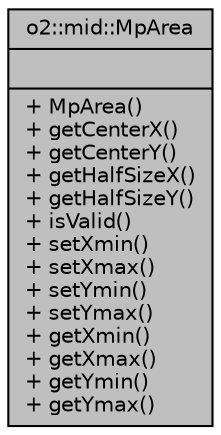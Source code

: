 digraph "o2::mid::MpArea"
{
 // INTERACTIVE_SVG=YES
  bgcolor="transparent";
  edge [fontname="Helvetica",fontsize="10",labelfontname="Helvetica",labelfontsize="10"];
  node [fontname="Helvetica",fontsize="10",shape=record];
  Node1 [label="{o2::mid::MpArea\n||+ MpArea()\l+ getCenterX()\l+ getCenterY()\l+ getHalfSizeX()\l+ getHalfSizeY()\l+ isValid()\l+ setXmin()\l+ setXmax()\l+ setYmin()\l+ setYmax()\l+ getXmin()\l+ getXmax()\l+ getYmin()\l+ getYmax()\l}",height=0.2,width=0.4,color="black", fillcolor="grey75", style="filled" fontcolor="black"];
}
